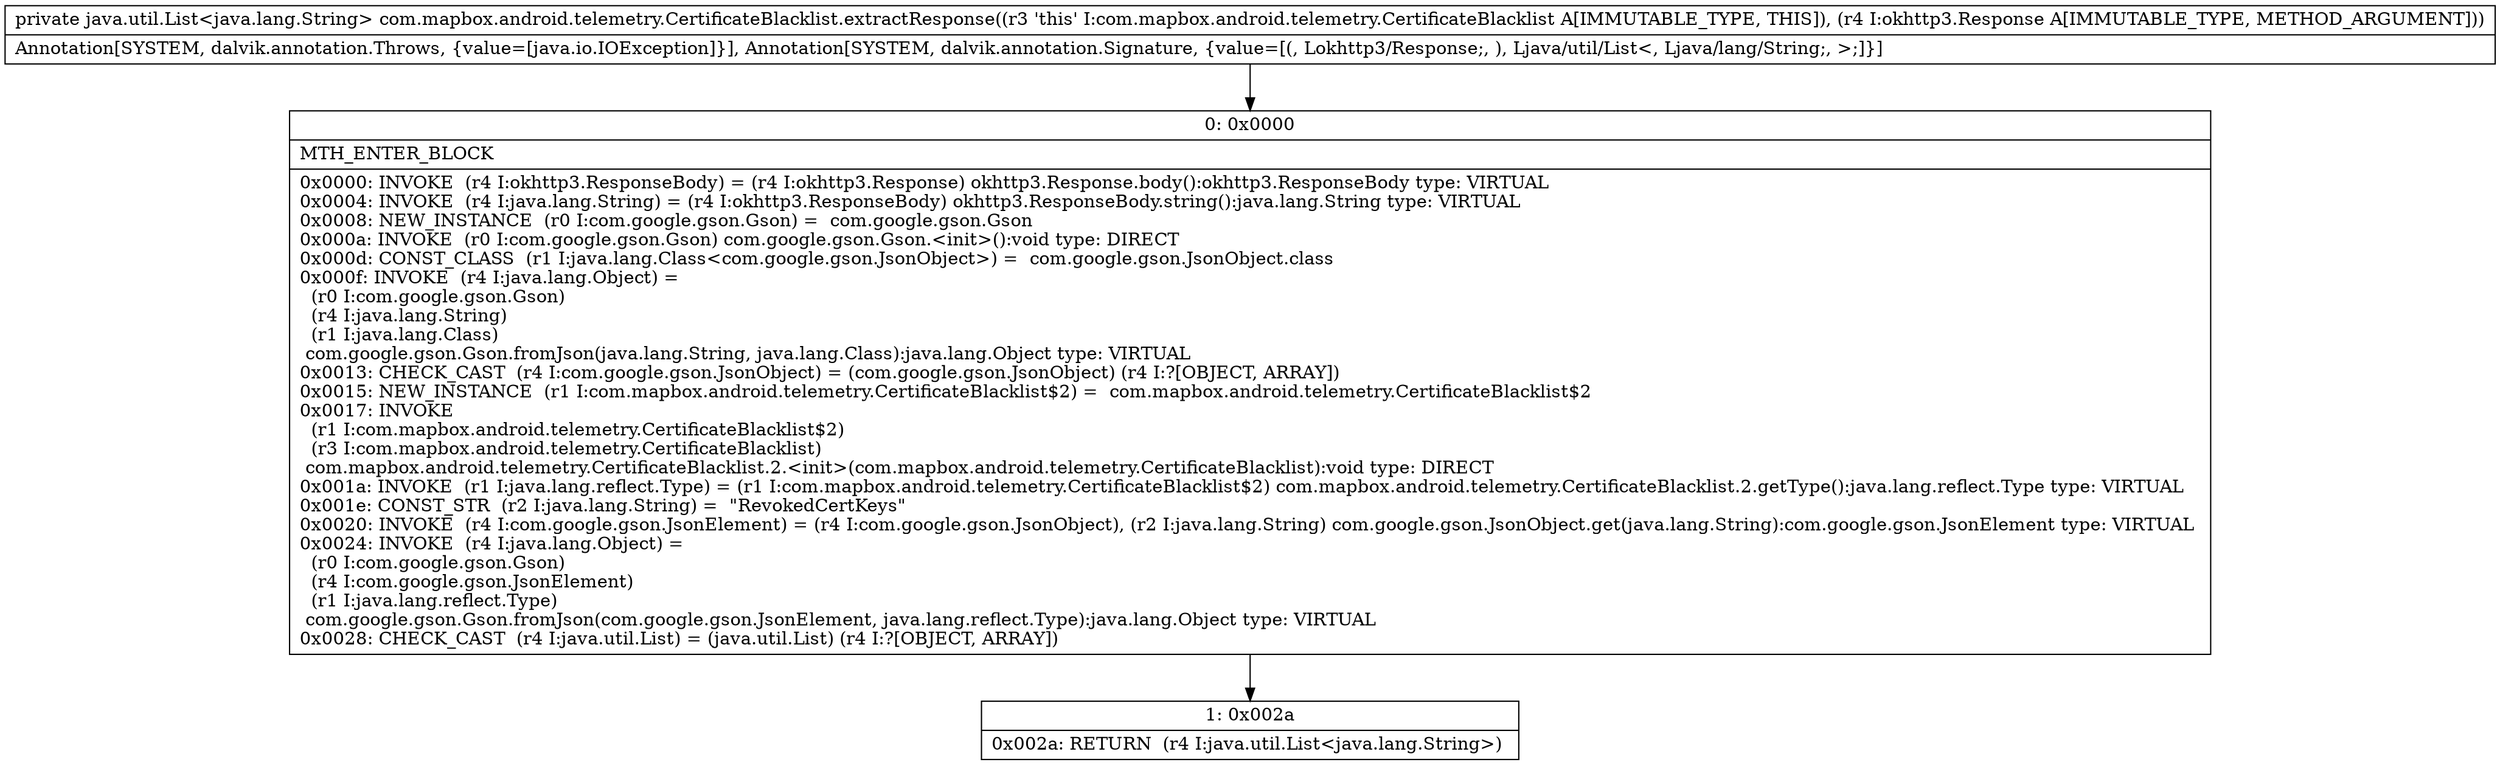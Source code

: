 digraph "CFG forcom.mapbox.android.telemetry.CertificateBlacklist.extractResponse(Lokhttp3\/Response;)Ljava\/util\/List;" {
Node_0 [shape=record,label="{0\:\ 0x0000|MTH_ENTER_BLOCK\l|0x0000: INVOKE  (r4 I:okhttp3.ResponseBody) = (r4 I:okhttp3.Response) okhttp3.Response.body():okhttp3.ResponseBody type: VIRTUAL \l0x0004: INVOKE  (r4 I:java.lang.String) = (r4 I:okhttp3.ResponseBody) okhttp3.ResponseBody.string():java.lang.String type: VIRTUAL \l0x0008: NEW_INSTANCE  (r0 I:com.google.gson.Gson) =  com.google.gson.Gson \l0x000a: INVOKE  (r0 I:com.google.gson.Gson) com.google.gson.Gson.\<init\>():void type: DIRECT \l0x000d: CONST_CLASS  (r1 I:java.lang.Class\<com.google.gson.JsonObject\>) =  com.google.gson.JsonObject.class \l0x000f: INVOKE  (r4 I:java.lang.Object) = \l  (r0 I:com.google.gson.Gson)\l  (r4 I:java.lang.String)\l  (r1 I:java.lang.Class)\l com.google.gson.Gson.fromJson(java.lang.String, java.lang.Class):java.lang.Object type: VIRTUAL \l0x0013: CHECK_CAST  (r4 I:com.google.gson.JsonObject) = (com.google.gson.JsonObject) (r4 I:?[OBJECT, ARRAY]) \l0x0015: NEW_INSTANCE  (r1 I:com.mapbox.android.telemetry.CertificateBlacklist$2) =  com.mapbox.android.telemetry.CertificateBlacklist$2 \l0x0017: INVOKE  \l  (r1 I:com.mapbox.android.telemetry.CertificateBlacklist$2)\l  (r3 I:com.mapbox.android.telemetry.CertificateBlacklist)\l com.mapbox.android.telemetry.CertificateBlacklist.2.\<init\>(com.mapbox.android.telemetry.CertificateBlacklist):void type: DIRECT \l0x001a: INVOKE  (r1 I:java.lang.reflect.Type) = (r1 I:com.mapbox.android.telemetry.CertificateBlacklist$2) com.mapbox.android.telemetry.CertificateBlacklist.2.getType():java.lang.reflect.Type type: VIRTUAL \l0x001e: CONST_STR  (r2 I:java.lang.String) =  \"RevokedCertKeys\" \l0x0020: INVOKE  (r4 I:com.google.gson.JsonElement) = (r4 I:com.google.gson.JsonObject), (r2 I:java.lang.String) com.google.gson.JsonObject.get(java.lang.String):com.google.gson.JsonElement type: VIRTUAL \l0x0024: INVOKE  (r4 I:java.lang.Object) = \l  (r0 I:com.google.gson.Gson)\l  (r4 I:com.google.gson.JsonElement)\l  (r1 I:java.lang.reflect.Type)\l com.google.gson.Gson.fromJson(com.google.gson.JsonElement, java.lang.reflect.Type):java.lang.Object type: VIRTUAL \l0x0028: CHECK_CAST  (r4 I:java.util.List) = (java.util.List) (r4 I:?[OBJECT, ARRAY]) \l}"];
Node_1 [shape=record,label="{1\:\ 0x002a|0x002a: RETURN  (r4 I:java.util.List\<java.lang.String\>) \l}"];
MethodNode[shape=record,label="{private java.util.List\<java.lang.String\> com.mapbox.android.telemetry.CertificateBlacklist.extractResponse((r3 'this' I:com.mapbox.android.telemetry.CertificateBlacklist A[IMMUTABLE_TYPE, THIS]), (r4 I:okhttp3.Response A[IMMUTABLE_TYPE, METHOD_ARGUMENT]))  | Annotation[SYSTEM, dalvik.annotation.Throws, \{value=[java.io.IOException]\}], Annotation[SYSTEM, dalvik.annotation.Signature, \{value=[(, Lokhttp3\/Response;, ), Ljava\/util\/List\<, Ljava\/lang\/String;, \>;]\}]\l}"];
MethodNode -> Node_0;
Node_0 -> Node_1;
}

